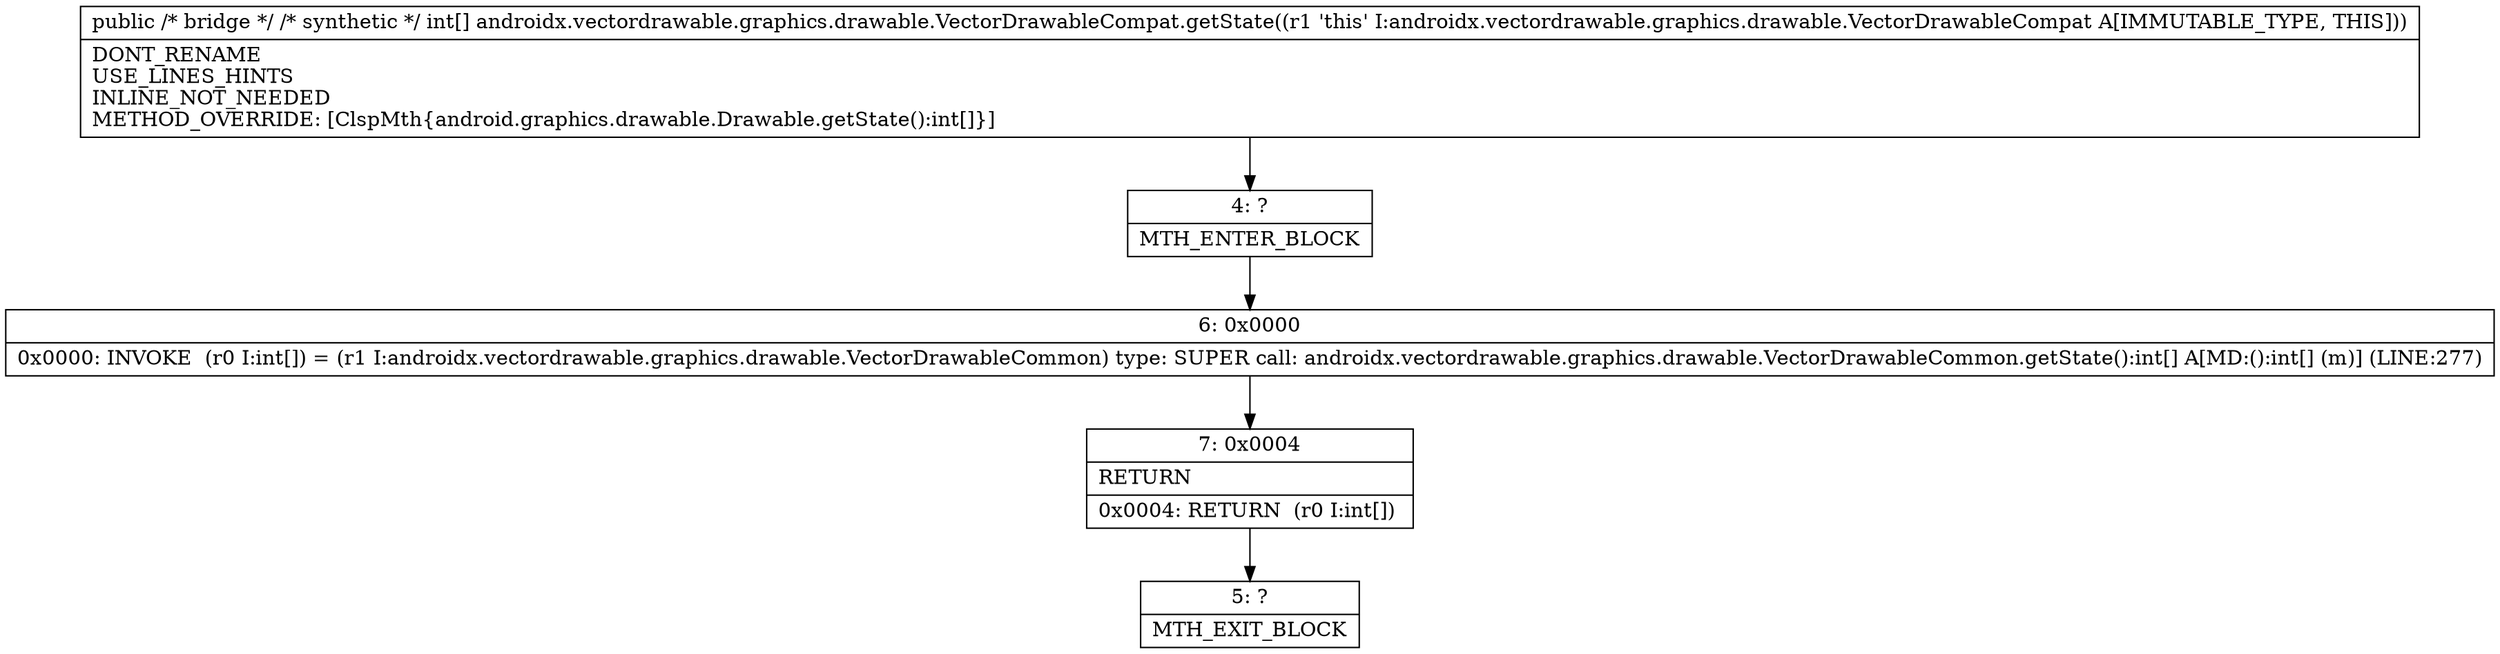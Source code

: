 digraph "CFG forandroidx.vectordrawable.graphics.drawable.VectorDrawableCompat.getState()[I" {
Node_4 [shape=record,label="{4\:\ ?|MTH_ENTER_BLOCK\l}"];
Node_6 [shape=record,label="{6\:\ 0x0000|0x0000: INVOKE  (r0 I:int[]) = (r1 I:androidx.vectordrawable.graphics.drawable.VectorDrawableCommon) type: SUPER call: androidx.vectordrawable.graphics.drawable.VectorDrawableCommon.getState():int[] A[MD:():int[] (m)] (LINE:277)\l}"];
Node_7 [shape=record,label="{7\:\ 0x0004|RETURN\l|0x0004: RETURN  (r0 I:int[]) \l}"];
Node_5 [shape=record,label="{5\:\ ?|MTH_EXIT_BLOCK\l}"];
MethodNode[shape=record,label="{public \/* bridge *\/ \/* synthetic *\/ int[] androidx.vectordrawable.graphics.drawable.VectorDrawableCompat.getState((r1 'this' I:androidx.vectordrawable.graphics.drawable.VectorDrawableCompat A[IMMUTABLE_TYPE, THIS]))  | DONT_RENAME\lUSE_LINES_HINTS\lINLINE_NOT_NEEDED\lMETHOD_OVERRIDE: [ClspMth\{android.graphics.drawable.Drawable.getState():int[]\}]\l}"];
MethodNode -> Node_4;Node_4 -> Node_6;
Node_6 -> Node_7;
Node_7 -> Node_5;
}

